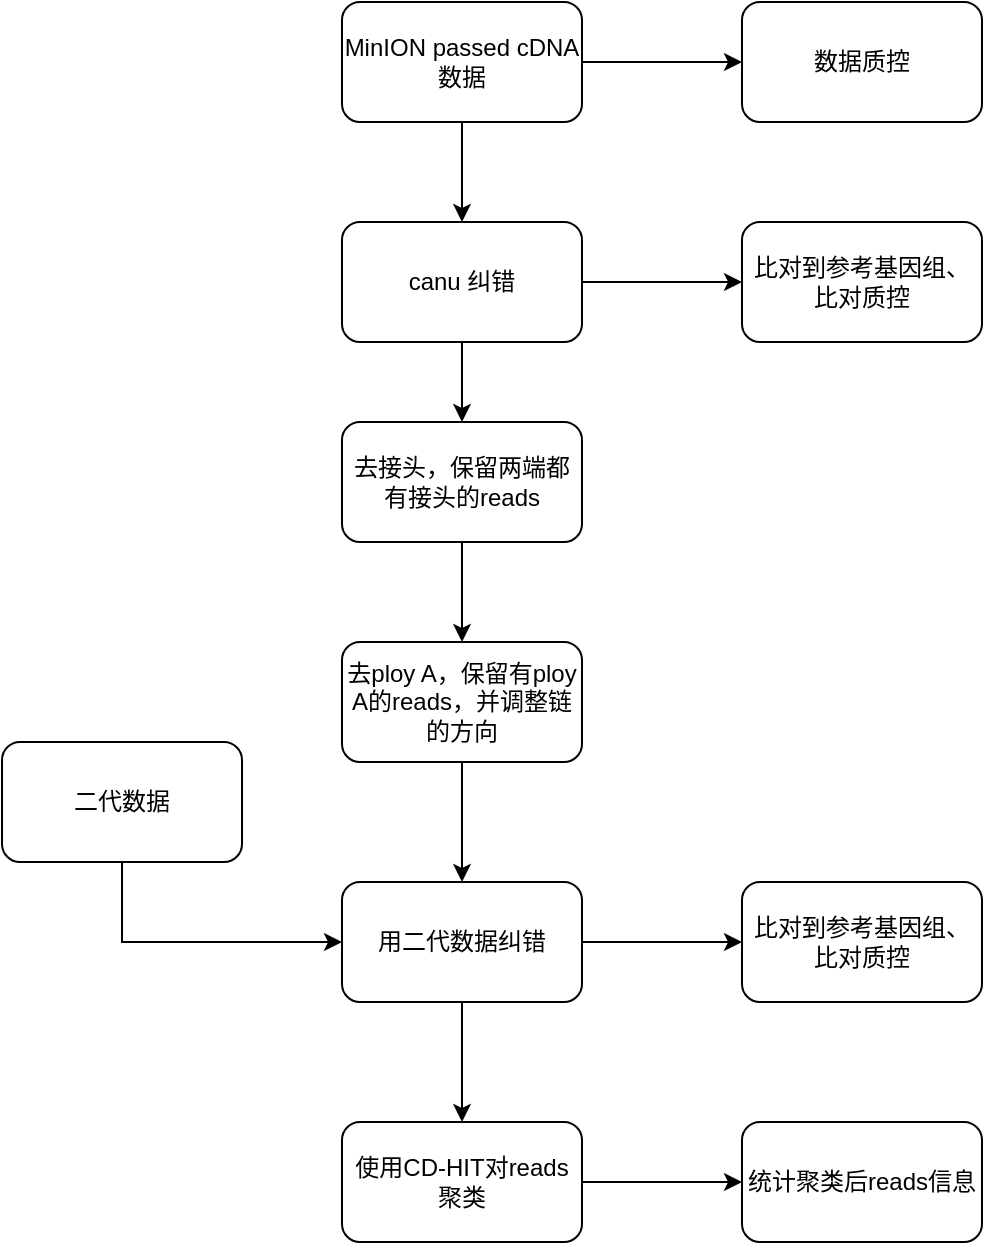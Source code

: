 <mxfile version="10.4.4" type="github"><diagram id="tMd3NO2VI_9PuWZXUhza" name="Page-1"><mxGraphModel dx="1021" dy="805" grid="1" gridSize="10" guides="1" tooltips="1" connect="1" arrows="1" fold="1" page="1" pageScale="1" pageWidth="827" pageHeight="1169" math="0" shadow="0"><root><mxCell id="0"/><mxCell id="1" parent="0"/><mxCell id="JdkbBNcmc7JJ7mVRPRyt-4" style="edgeStyle=orthogonalEdgeStyle;rounded=0;orthogonalLoop=1;jettySize=auto;html=1;exitX=1;exitY=0.5;exitDx=0;exitDy=0;entryX=0;entryY=0.5;entryDx=0;entryDy=0;" parent="1" source="JdkbBNcmc7JJ7mVRPRyt-1" target="JdkbBNcmc7JJ7mVRPRyt-3" edge="1"><mxGeometry relative="1" as="geometry"/></mxCell><mxCell id="JdkbBNcmc7JJ7mVRPRyt-6" value="" style="edgeStyle=orthogonalEdgeStyle;rounded=0;orthogonalLoop=1;jettySize=auto;html=1;" parent="1" source="JdkbBNcmc7JJ7mVRPRyt-1" target="JdkbBNcmc7JJ7mVRPRyt-5" edge="1"><mxGeometry relative="1" as="geometry"/></mxCell><mxCell id="JdkbBNcmc7JJ7mVRPRyt-1" value="MinION passed cDNA数据&lt;br&gt;" style="rounded=1;whiteSpace=wrap;html=1;" parent="1" vertex="1"><mxGeometry x="300" y="160" width="120" height="60" as="geometry"/></mxCell><mxCell id="JdkbBNcmc7JJ7mVRPRyt-8" value="" style="edgeStyle=orthogonalEdgeStyle;rounded=0;orthogonalLoop=1;jettySize=auto;html=1;" parent="1" source="JdkbBNcmc7JJ7mVRPRyt-5" target="JdkbBNcmc7JJ7mVRPRyt-7" edge="1"><mxGeometry relative="1" as="geometry"/></mxCell><mxCell id="JdkbBNcmc7JJ7mVRPRyt-12" value="" style="edgeStyle=orthogonalEdgeStyle;rounded=0;orthogonalLoop=1;jettySize=auto;html=1;" parent="1" source="JdkbBNcmc7JJ7mVRPRyt-5" target="JdkbBNcmc7JJ7mVRPRyt-11" edge="1"><mxGeometry relative="1" as="geometry"/></mxCell><mxCell id="JdkbBNcmc7JJ7mVRPRyt-5" value="canu 纠错&lt;br&gt;" style="rounded=1;whiteSpace=wrap;html=1;" parent="1" vertex="1"><mxGeometry x="300" y="270" width="120" height="60" as="geometry"/></mxCell><mxCell id="JdkbBNcmc7JJ7mVRPRyt-14" value="" style="edgeStyle=orthogonalEdgeStyle;rounded=0;orthogonalLoop=1;jettySize=auto;html=1;" parent="1" source="JdkbBNcmc7JJ7mVRPRyt-11" target="JdkbBNcmc7JJ7mVRPRyt-13" edge="1"><mxGeometry relative="1" as="geometry"/></mxCell><mxCell id="JdkbBNcmc7JJ7mVRPRyt-11" value="去接头，保留两端都有接头的reads" style="rounded=1;whiteSpace=wrap;html=1;" parent="1" vertex="1"><mxGeometry x="300" y="370" width="120" height="60" as="geometry"/></mxCell><mxCell id="JdkbBNcmc7JJ7mVRPRyt-16" value="" style="edgeStyle=orthogonalEdgeStyle;rounded=0;orthogonalLoop=1;jettySize=auto;html=1;" parent="1" source="JdkbBNcmc7JJ7mVRPRyt-13" target="JdkbBNcmc7JJ7mVRPRyt-15" edge="1"><mxGeometry relative="1" as="geometry"/></mxCell><mxCell id="JdkbBNcmc7JJ7mVRPRyt-13" value="去ploy A，保留有ploy A的reads，并调整链的方向" style="rounded=1;whiteSpace=wrap;html=1;" parent="1" vertex="1"><mxGeometry x="300" y="480" width="120" height="60" as="geometry"/></mxCell><mxCell id="JdkbBNcmc7JJ7mVRPRyt-18" value="" style="edgeStyle=orthogonalEdgeStyle;rounded=0;orthogonalLoop=1;jettySize=auto;html=1;" parent="1" source="JdkbBNcmc7JJ7mVRPRyt-15" target="JdkbBNcmc7JJ7mVRPRyt-17" edge="1"><mxGeometry relative="1" as="geometry"/></mxCell><mxCell id="JdkbBNcmc7JJ7mVRPRyt-23" value="" style="edgeStyle=orthogonalEdgeStyle;rounded=0;orthogonalLoop=1;jettySize=auto;html=1;" parent="1" source="JdkbBNcmc7JJ7mVRPRyt-15" target="JdkbBNcmc7JJ7mVRPRyt-22" edge="1"><mxGeometry relative="1" as="geometry"/></mxCell><mxCell id="JdkbBNcmc7JJ7mVRPRyt-15" value="用二代数据纠错" style="rounded=1;whiteSpace=wrap;html=1;" parent="1" vertex="1"><mxGeometry x="300" y="600" width="120" height="60" as="geometry"/></mxCell><mxCell id="JdkbBNcmc7JJ7mVRPRyt-25" value="" style="edgeStyle=orthogonalEdgeStyle;rounded=0;orthogonalLoop=1;jettySize=auto;html=1;" parent="1" source="JdkbBNcmc7JJ7mVRPRyt-22" target="JdkbBNcmc7JJ7mVRPRyt-24" edge="1"><mxGeometry relative="1" as="geometry"/></mxCell><mxCell id="JdkbBNcmc7JJ7mVRPRyt-22" value="使用CD-HIT对reads聚类" style="rounded=1;whiteSpace=wrap;html=1;" parent="1" vertex="1"><mxGeometry x="300" y="720" width="120" height="60" as="geometry"/></mxCell><mxCell id="JdkbBNcmc7JJ7mVRPRyt-24" value="统计聚类后reads信息" style="rounded=1;whiteSpace=wrap;html=1;" parent="1" vertex="1"><mxGeometry x="500" y="720" width="120" height="60" as="geometry"/></mxCell><mxCell id="JdkbBNcmc7JJ7mVRPRyt-17" value="比对到参考基因组、比对质控" style="rounded=1;whiteSpace=wrap;html=1;" parent="1" vertex="1"><mxGeometry x="500" y="600" width="120" height="60" as="geometry"/></mxCell><mxCell id="JdkbBNcmc7JJ7mVRPRyt-7" value="比对到参考基因组、比对质控&lt;br&gt;" style="rounded=1;whiteSpace=wrap;html=1;" parent="1" vertex="1"><mxGeometry x="500" y="270" width="120" height="60" as="geometry"/></mxCell><mxCell id="JdkbBNcmc7JJ7mVRPRyt-19" style="edgeStyle=orthogonalEdgeStyle;rounded=0;orthogonalLoop=1;jettySize=auto;html=1;exitX=0.5;exitY=1;exitDx=0;exitDy=0;entryX=0;entryY=0.5;entryDx=0;entryDy=0;" parent="1" source="JdkbBNcmc7JJ7mVRPRyt-2" target="JdkbBNcmc7JJ7mVRPRyt-15" edge="1"><mxGeometry relative="1" as="geometry"/></mxCell><mxCell id="JdkbBNcmc7JJ7mVRPRyt-2" value="二代数据" style="rounded=1;whiteSpace=wrap;html=1;" parent="1" vertex="1"><mxGeometry x="130" y="530" width="120" height="60" as="geometry"/></mxCell><mxCell id="JdkbBNcmc7JJ7mVRPRyt-3" value="数据质控" style="rounded=1;whiteSpace=wrap;html=1;" parent="1" vertex="1"><mxGeometry x="500" y="160" width="120" height="60" as="geometry"/></mxCell></root></mxGraphModel></diagram></mxfile>